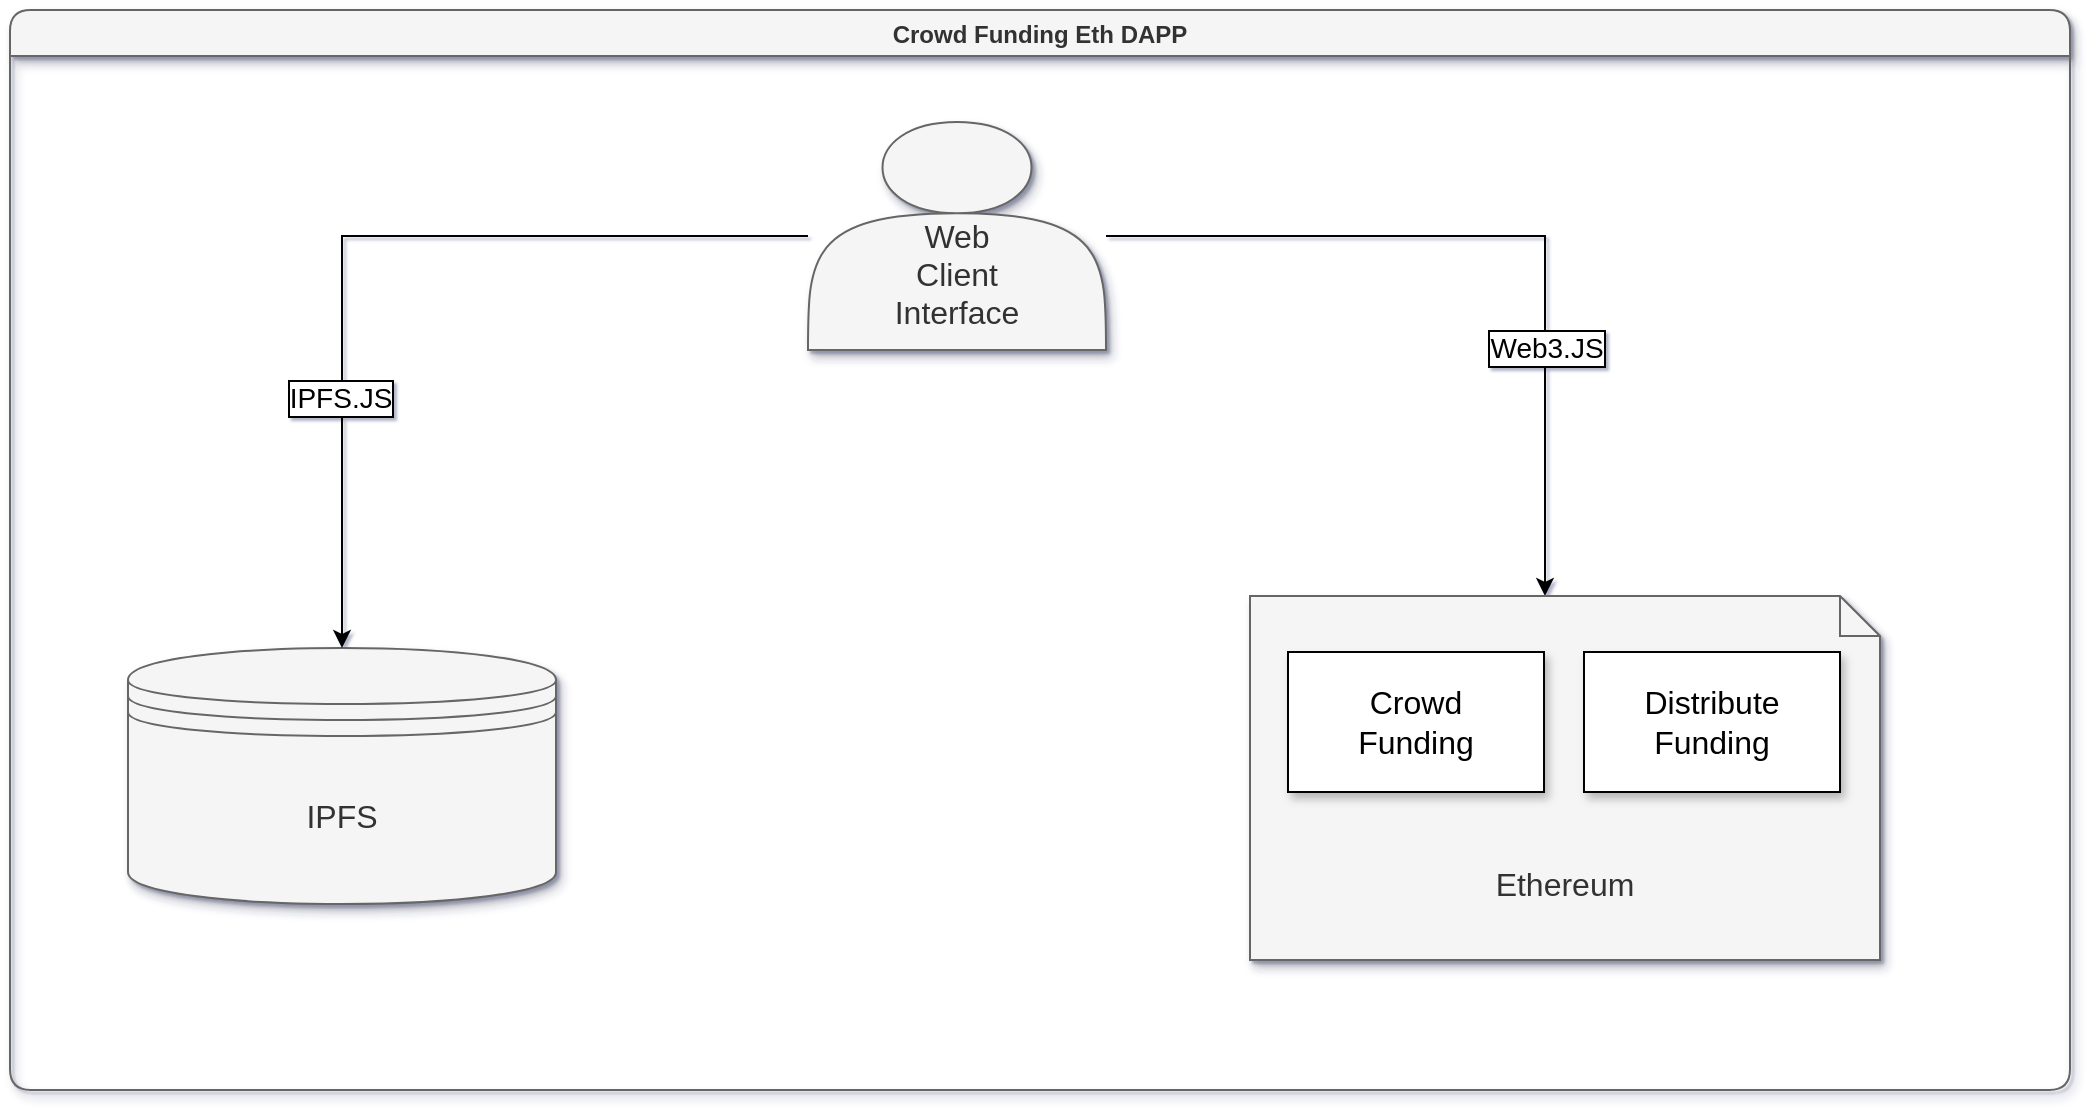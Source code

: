 <mxfile version="13.7.9" type="device"><diagram id="8CbDyvX7SPtM33Ar3Pik" name="Page-1"><mxGraphModel dx="1438" dy="948" grid="0" gridSize="10" guides="1" tooltips="1" connect="1" arrows="1" fold="1" page="0" pageScale="1" pageWidth="850" pageHeight="1100" background="#ffffff" math="0" shadow="1"><root><mxCell id="0"/><mxCell id="1" parent="0"/><mxCell id="1NWOdKDaOBRqlxEzOH2c-1" value="&lt;font style=&quot;font-size: 16px&quot;&gt;IPFS&lt;/font&gt;" style="shape=datastore;whiteSpace=wrap;html=1;shadow=1;sketch=0;fillColor=#f5f5f5;strokeColor=#666666;fontColor=#333333;" vertex="1" parent="1"><mxGeometry x="-174" y="201" width="214" height="128" as="geometry"/></mxCell><mxCell id="1NWOdKDaOBRqlxEzOH2c-2" value="Crowd Funding Eth DAPP" style="swimlane;shadow=1;sketch=0;rounded=1;glass=0;swimlaneLine=1;fillColor=#f5f5f5;strokeColor=#666666;fontColor=#333333;swimlaneFillColor=none;labelBorderColor=none;" vertex="1" parent="1"><mxGeometry x="-233" y="-118" width="1030" height="540" as="geometry"><mxRectangle x="-233" y="-118" width="174" height="23" as="alternateBounds"/></mxGeometry></mxCell><mxCell id="1NWOdKDaOBRqlxEzOH2c-11" style="edgeStyle=orthogonalEdgeStyle;rounded=0;orthogonalLoop=1;jettySize=auto;html=1;entryX=0;entryY=0;entryDx=147.5;entryDy=0;entryPerimeter=0;" edge="1" parent="1NWOdKDaOBRqlxEzOH2c-2" source="1NWOdKDaOBRqlxEzOH2c-3" target="1NWOdKDaOBRqlxEzOH2c-7"><mxGeometry relative="1" as="geometry"/></mxCell><mxCell id="1NWOdKDaOBRqlxEzOH2c-12" value="Web3.JS" style="edgeLabel;html=1;align=center;verticalAlign=middle;resizable=0;points=[];labelBorderColor=#000000;fontSize=14;" vertex="1" connectable="0" parent="1NWOdKDaOBRqlxEzOH2c-11"><mxGeometry x="0.099" y="-56" relative="1" as="geometry"><mxPoint x="56" y="56" as="offset"/></mxGeometry></mxCell><mxCell id="1NWOdKDaOBRqlxEzOH2c-3" value="&lt;font style=&quot;font-size: 16px&quot;&gt;&lt;br&gt;&lt;br&gt;Web&lt;br&gt;Client&lt;br&gt;Interface&lt;br&gt;&lt;/font&gt;" style="shape=actor;whiteSpace=wrap;html=1;rounded=1;shadow=1;glass=0;sketch=0;fillColor=#f5f5f5;strokeColor=#666666;fontColor=#333333;" vertex="1" parent="1NWOdKDaOBRqlxEzOH2c-2"><mxGeometry x="399" y="56" width="149" height="114" as="geometry"/></mxCell><mxCell id="1NWOdKDaOBRqlxEzOH2c-7" value="&lt;br&gt;&lt;br&gt;&lt;br&gt;&lt;br&gt;&lt;br&gt;&lt;br style=&quot;font-size: 16px&quot;&gt;&lt;font style=&quot;font-size: 16px&quot;&gt;&lt;br&gt;Ethereum&lt;/font&gt;" style="shape=note;size=20;whiteSpace=wrap;html=1;rounded=1;shadow=1;glass=0;sketch=0;fillColor=#f5f5f5;strokeColor=#666666;fontColor=#333333;" vertex="1" parent="1NWOdKDaOBRqlxEzOH2c-2"><mxGeometry x="620" y="293" width="315" height="182" as="geometry"/></mxCell><mxCell id="1NWOdKDaOBRqlxEzOH2c-8" value="&lt;font style=&quot;font-size: 16px&quot;&gt;Crowd&lt;br&gt;Funding&lt;/font&gt;" style="rounded=0;whiteSpace=wrap;html=1;shadow=1;glass=0;sketch=0;" vertex="1" parent="1NWOdKDaOBRqlxEzOH2c-2"><mxGeometry x="639" y="321" width="128" height="70" as="geometry"/></mxCell><mxCell id="1NWOdKDaOBRqlxEzOH2c-10" value="&lt;font style=&quot;font-size: 16px&quot;&gt;Distribute&lt;br&gt;Funding&lt;/font&gt;" style="rounded=0;whiteSpace=wrap;html=1;shadow=1;glass=0;sketch=0;gradientColor=none;" vertex="1" parent="1NWOdKDaOBRqlxEzOH2c-2"><mxGeometry x="787" y="321" width="128" height="70" as="geometry"/></mxCell><mxCell id="1NWOdKDaOBRqlxEzOH2c-4" style="edgeStyle=orthogonalEdgeStyle;rounded=0;orthogonalLoop=1;jettySize=auto;html=1;entryX=0.5;entryY=0;entryDx=0;entryDy=0;" edge="1" parent="1" source="1NWOdKDaOBRqlxEzOH2c-3" target="1NWOdKDaOBRqlxEzOH2c-1"><mxGeometry relative="1" as="geometry"/></mxCell><mxCell id="1NWOdKDaOBRqlxEzOH2c-13" value="IPFS.JS" style="edgeLabel;html=1;align=center;verticalAlign=middle;resizable=0;points=[];fontSize=14;labelBorderColor=#000000;" vertex="1" connectable="0" parent="1NWOdKDaOBRqlxEzOH2c-4"><mxGeometry x="0.061" y="81" relative="1" as="geometry"><mxPoint x="-82" y="81" as="offset"/></mxGeometry></mxCell></root></mxGraphModel></diagram></mxfile>